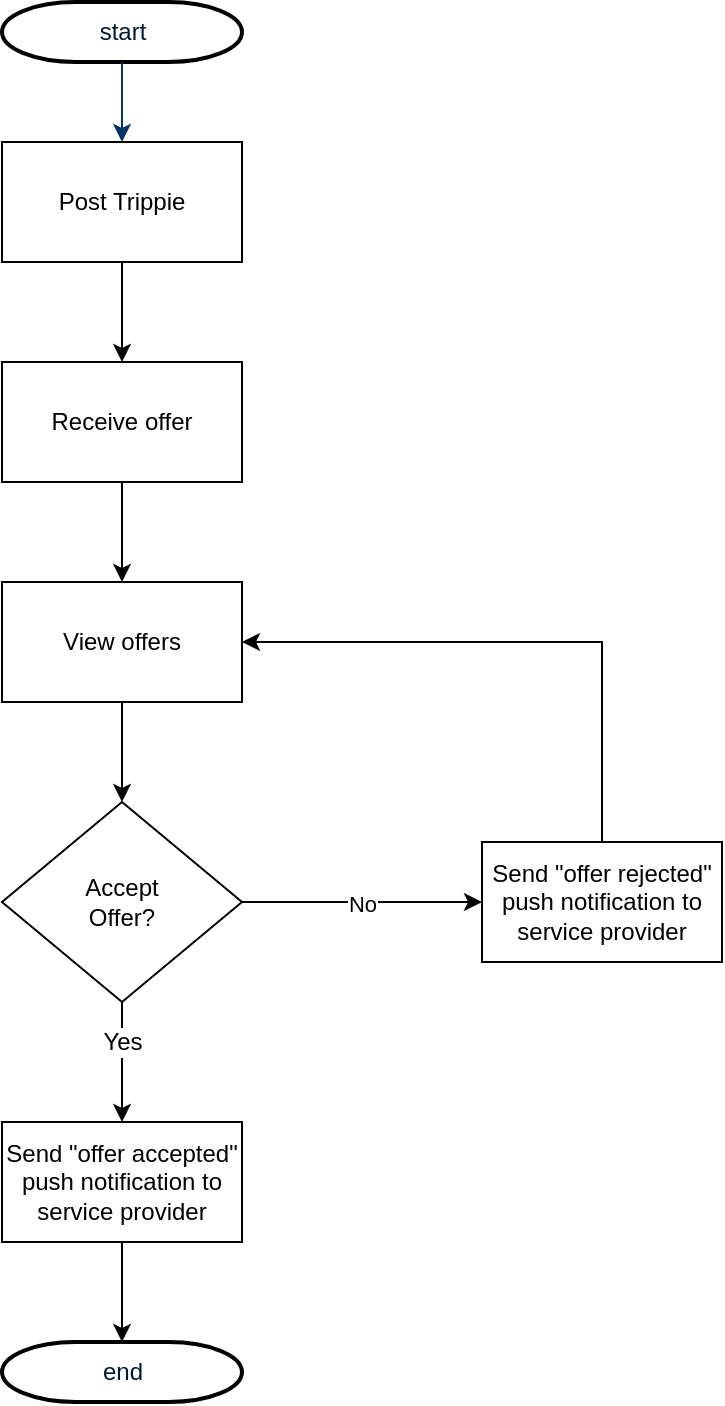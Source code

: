 <mxfile version="12.0.0" type="google" pages="1"><diagram id="6a731a19-8d31-9384-78a2-239565b7b9f0" name="Page-1"><mxGraphModel dx="1408" dy="780" grid="1" gridSize="10" guides="1" tooltips="1" connect="1" arrows="1" fold="1" page="1" pageScale="1" pageWidth="1169" pageHeight="827" background="#ffffff" math="0" shadow="0"><root><mxCell id="0"/><mxCell id="1" parent="0"/><mxCell id="2" value="start" style="shape=mxgraph.flowchart.terminator;fillColor=#FFFFFF;strokeColor=#000000;strokeWidth=2;gradientColor=none;gradientDirection=north;fontColor=#001933;fontStyle=0;html=1;" parent="1" vertex="1"><mxGeometry x="260" y="60" width="120" height="30" as="geometry"/></mxCell><mxCell id="7" style="fontColor=#001933;fontStyle=1;strokeColor=#003366;strokeWidth=1;html=1;" parent="1" source="2" edge="1"><mxGeometry relative="1" as="geometry"><mxPoint x="320" y="130" as="targetPoint"/></mxGeometry></mxCell><mxCell id="40" value="end" style="shape=mxgraph.flowchart.terminator;fillColor=#FFFFFF;strokeColor=#000000;strokeWidth=2;gradientColor=none;gradientDirection=north;fontColor=#001933;fontStyle=0;html=1;" parent="1" vertex="1"><mxGeometry x="260" y="730" width="120" height="30" as="geometry"/></mxCell><mxCell id="8xWi3W84oi3uXoJAz49P-56" value="Post Trippie" style="rounded=0;whiteSpace=wrap;html=1;" parent="1" vertex="1"><mxGeometry x="260" y="130" width="120" height="60" as="geometry"/></mxCell><mxCell id="8xWi3W84oi3uXoJAz49P-57" value="" style="endArrow=classic;html=1;exitX=0.5;exitY=1;exitDx=0;exitDy=0;" parent="1" source="8xWi3W84oi3uXoJAz49P-59" edge="1"><mxGeometry width="50" height="50" relative="1" as="geometry"><mxPoint x="260" y="870" as="sourcePoint"/><mxPoint x="320" y="350" as="targetPoint"/></mxGeometry></mxCell><mxCell id="8xWi3W84oi3uXoJAz49P-58" value="" style="endArrow=classic;html=1;exitX=0.5;exitY=1;exitDx=0;exitDy=0;entryX=0.5;entryY=0;entryDx=0;entryDy=0;" parent="1" source="8xWi3W84oi3uXoJAz49P-56" target="8xWi3W84oi3uXoJAz49P-59" edge="1"><mxGeometry width="50" height="50" relative="1" as="geometry"><mxPoint x="220" y="330" as="sourcePoint"/><mxPoint x="320" y="240" as="targetPoint"/></mxGeometry></mxCell><mxCell id="8xWi3W84oi3uXoJAz49P-59" value="Receive offer" style="rounded=0;whiteSpace=wrap;html=1;" parent="1" vertex="1"><mxGeometry x="260" y="240" width="120" height="60" as="geometry"/></mxCell><mxCell id="8xWi3W84oi3uXoJAz49P-63" style="edgeStyle=orthogonalEdgeStyle;rounded=0;orthogonalLoop=1;jettySize=auto;html=1;exitX=0.5;exitY=1;exitDx=0;exitDy=0;entryX=0.5;entryY=0;entryDx=0;entryDy=0;" parent="1" source="8xWi3W84oi3uXoJAz49P-61" edge="1"><mxGeometry relative="1" as="geometry"><mxPoint x="320" y="460" as="targetPoint"/></mxGeometry></mxCell><mxCell id="8xWi3W84oi3uXoJAz49P-61" value="View offers" style="rounded=0;whiteSpace=wrap;html=1;" parent="1" vertex="1"><mxGeometry x="260" y="350" width="120" height="60" as="geometry"/></mxCell><mxCell id="8xWi3W84oi3uXoJAz49P-70" style="edgeStyle=orthogonalEdgeStyle;rounded=0;orthogonalLoop=1;jettySize=auto;html=1;exitX=0.5;exitY=1;exitDx=0;exitDy=0;" parent="1" source="8xWi3W84oi3uXoJAz49P-64" edge="1"><mxGeometry relative="1" as="geometry"><mxPoint x="320" y="620" as="targetPoint"/></mxGeometry></mxCell><mxCell id="8xWi3W84oi3uXoJAz49P-71" value="Yes" style="text;html=1;resizable=0;points=[];align=center;verticalAlign=middle;labelBackgroundColor=#ffffff;" parent="8xWi3W84oi3uXoJAz49P-70" vertex="1" connectable="0"><mxGeometry x="-0.709" y="2" relative="1" as="geometry"><mxPoint x="-2" y="11" as="offset"/></mxGeometry></mxCell><mxCell id="cyM_nJZumL-bW91XWBxZ-40" value="No" style="edgeStyle=orthogonalEdgeStyle;rounded=0;orthogonalLoop=1;jettySize=auto;html=1;exitX=1;exitY=0.5;exitDx=0;exitDy=0;" edge="1" parent="1" source="8xWi3W84oi3uXoJAz49P-64"><mxGeometry relative="1" as="geometry"><mxPoint x="500" y="510" as="targetPoint"/></mxGeometry></mxCell><mxCell id="8xWi3W84oi3uXoJAz49P-64" value="Accept&lt;br&gt;Offer?" style="rhombus;whiteSpace=wrap;html=1;" parent="1" vertex="1"><mxGeometry x="260" y="460" width="120" height="100" as="geometry"/></mxCell><mxCell id="8xWi3W84oi3uXoJAz49P-73" style="edgeStyle=orthogonalEdgeStyle;rounded=0;orthogonalLoop=1;jettySize=auto;html=1;exitX=0.5;exitY=1;exitDx=0;exitDy=0;entryX=0.5;entryY=0;entryDx=0;entryDy=0;entryPerimeter=0;" parent="1" source="8xWi3W84oi3uXoJAz49P-72" target="40" edge="1"><mxGeometry relative="1" as="geometry"/></mxCell><mxCell id="8xWi3W84oi3uXoJAz49P-72" value="Send &quot;offer accepted&quot; push notification to service provider" style="rounded=0;whiteSpace=wrap;html=1;" parent="1" vertex="1"><mxGeometry x="260" y="620" width="120" height="60" as="geometry"/></mxCell><mxCell id="cyM_nJZumL-bW91XWBxZ-42" style="edgeStyle=orthogonalEdgeStyle;rounded=0;orthogonalLoop=1;jettySize=auto;html=1;exitX=0.5;exitY=0;exitDx=0;exitDy=0;entryX=1;entryY=0.5;entryDx=0;entryDy=0;" edge="1" parent="1" source="cyM_nJZumL-bW91XWBxZ-41" target="8xWi3W84oi3uXoJAz49P-61"><mxGeometry relative="1" as="geometry"><mxPoint x="560" y="380" as="targetPoint"/></mxGeometry></mxCell><mxCell id="cyM_nJZumL-bW91XWBxZ-41" value="Send &quot;offer rejected&quot; push notification to service provider" style="rounded=0;whiteSpace=wrap;html=1;" vertex="1" parent="1"><mxGeometry x="500" y="480" width="120" height="60" as="geometry"/></mxCell></root></mxGraphModel></diagram></mxfile>